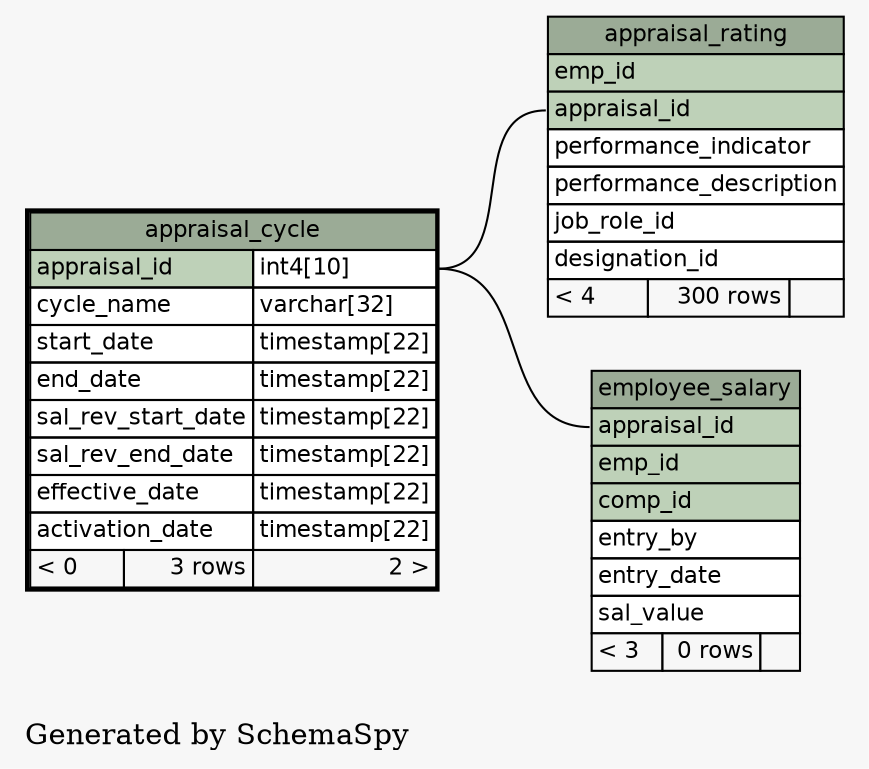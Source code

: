 // dot 2.38.0 on Windows 7 6.1
digraph "oneDegreeRelationshipsGraph" {
  graph [
    rankdir="RL"
    bgcolor="#f7f7f7"
    label="\nGenerated by SchemaSpy"
    labeljust="l"
  ];
  node [
    fontname="Helvetica"
    fontsize="11"
    shape="plaintext"
  ];
  edge [
    arrowsize="0.8"
  ];
  "appraisal_rating":"appraisal_id":w -> "appraisal_cycle":"appraisal_id.type":e [arrowtail=crowtee arrowhead=none];
  "employee_salary":"appraisal_id":w -> "appraisal_cycle":"appraisal_id.type":e [arrowtail=crowtee arrowhead=none];
  "appraisal_cycle" [
    label=<
    <TABLE BORDER="2" CELLBORDER="1" CELLSPACING="0" BGCOLOR="#ffffff">
      <TR><TD PORT="appraisal_cycle.heading" COLSPAN="3" BGCOLOR="#9bab96" ALIGN="CENTER">appraisal_cycle</TD></TR>
      <TR><TD PORT="appraisal_id" COLSPAN="2" BGCOLOR="#bed1b8" ALIGN="LEFT">appraisal_id</TD><TD PORT="appraisal_id.type" ALIGN="LEFT">int4[10]</TD></TR>
      <TR><TD PORT="cycle_name" COLSPAN="2" ALIGN="LEFT">cycle_name</TD><TD PORT="cycle_name.type" ALIGN="LEFT">varchar[32]</TD></TR>
      <TR><TD PORT="start_date" COLSPAN="2" ALIGN="LEFT">start_date</TD><TD PORT="start_date.type" ALIGN="LEFT">timestamp[22]</TD></TR>
      <TR><TD PORT="end_date" COLSPAN="2" ALIGN="LEFT">end_date</TD><TD PORT="end_date.type" ALIGN="LEFT">timestamp[22]</TD></TR>
      <TR><TD PORT="sal_rev_start_date" COLSPAN="2" ALIGN="LEFT">sal_rev_start_date</TD><TD PORT="sal_rev_start_date.type" ALIGN="LEFT">timestamp[22]</TD></TR>
      <TR><TD PORT="sal_rev_end_date" COLSPAN="2" ALIGN="LEFT">sal_rev_end_date</TD><TD PORT="sal_rev_end_date.type" ALIGN="LEFT">timestamp[22]</TD></TR>
      <TR><TD PORT="effective_date" COLSPAN="2" ALIGN="LEFT">effective_date</TD><TD PORT="effective_date.type" ALIGN="LEFT">timestamp[22]</TD></TR>
      <TR><TD PORT="activation_date" COLSPAN="2" ALIGN="LEFT">activation_date</TD><TD PORT="activation_date.type" ALIGN="LEFT">timestamp[22]</TD></TR>
      <TR><TD ALIGN="LEFT" BGCOLOR="#f7f7f7">&lt; 0</TD><TD ALIGN="RIGHT" BGCOLOR="#f7f7f7">3 rows</TD><TD ALIGN="RIGHT" BGCOLOR="#f7f7f7">2 &gt;</TD></TR>
    </TABLE>>
    URL="appraisal_cycle.html#"
    tooltip="appraisal_cycle"
  ];
  "appraisal_rating" [
    label=<
    <TABLE BORDER="0" CELLBORDER="1" CELLSPACING="0" BGCOLOR="#ffffff">
      <TR><TD PORT="appraisal_rating.heading" COLSPAN="3" BGCOLOR="#9bab96" ALIGN="CENTER">appraisal_rating</TD></TR>
      <TR><TD PORT="emp_id" COLSPAN="3" BGCOLOR="#bed1b8" ALIGN="LEFT">emp_id</TD></TR>
      <TR><TD PORT="appraisal_id" COLSPAN="3" BGCOLOR="#bed1b8" ALIGN="LEFT">appraisal_id</TD></TR>
      <TR><TD PORT="performance_indicator" COLSPAN="3" ALIGN="LEFT">performance_indicator</TD></TR>
      <TR><TD PORT="performance_description" COLSPAN="3" ALIGN="LEFT">performance_description</TD></TR>
      <TR><TD PORT="job_role_id" COLSPAN="3" ALIGN="LEFT">job_role_id</TD></TR>
      <TR><TD PORT="designation_id" COLSPAN="3" ALIGN="LEFT">designation_id</TD></TR>
      <TR><TD ALIGN="LEFT" BGCOLOR="#f7f7f7">&lt; 4</TD><TD ALIGN="RIGHT" BGCOLOR="#f7f7f7">300 rows</TD><TD ALIGN="RIGHT" BGCOLOR="#f7f7f7">  </TD></TR>
    </TABLE>>
    URL="appraisal_rating.html#graph"
    tooltip="appraisal_rating"
  ];
  "employee_salary" [
    label=<
    <TABLE BORDER="0" CELLBORDER="1" CELLSPACING="0" BGCOLOR="#ffffff">
      <TR><TD PORT="employee_salary.heading" COLSPAN="3" BGCOLOR="#9bab96" ALIGN="CENTER">employee_salary</TD></TR>
      <TR><TD PORT="appraisal_id" COLSPAN="3" BGCOLOR="#bed1b8" ALIGN="LEFT">appraisal_id</TD></TR>
      <TR><TD PORT="emp_id" COLSPAN="3" BGCOLOR="#bed1b8" ALIGN="LEFT">emp_id</TD></TR>
      <TR><TD PORT="comp_id" COLSPAN="3" BGCOLOR="#bed1b8" ALIGN="LEFT">comp_id</TD></TR>
      <TR><TD PORT="entry_by" COLSPAN="3" ALIGN="LEFT">entry_by</TD></TR>
      <TR><TD PORT="entry_date" COLSPAN="3" ALIGN="LEFT">entry_date</TD></TR>
      <TR><TD PORT="sal_value" COLSPAN="3" ALIGN="LEFT">sal_value</TD></TR>
      <TR><TD ALIGN="LEFT" BGCOLOR="#f7f7f7">&lt; 3</TD><TD ALIGN="RIGHT" BGCOLOR="#f7f7f7">0 rows</TD><TD ALIGN="RIGHT" BGCOLOR="#f7f7f7">  </TD></TR>
    </TABLE>>
    URL="employee_salary.html#graph"
    tooltip="employee_salary"
  ];
}
